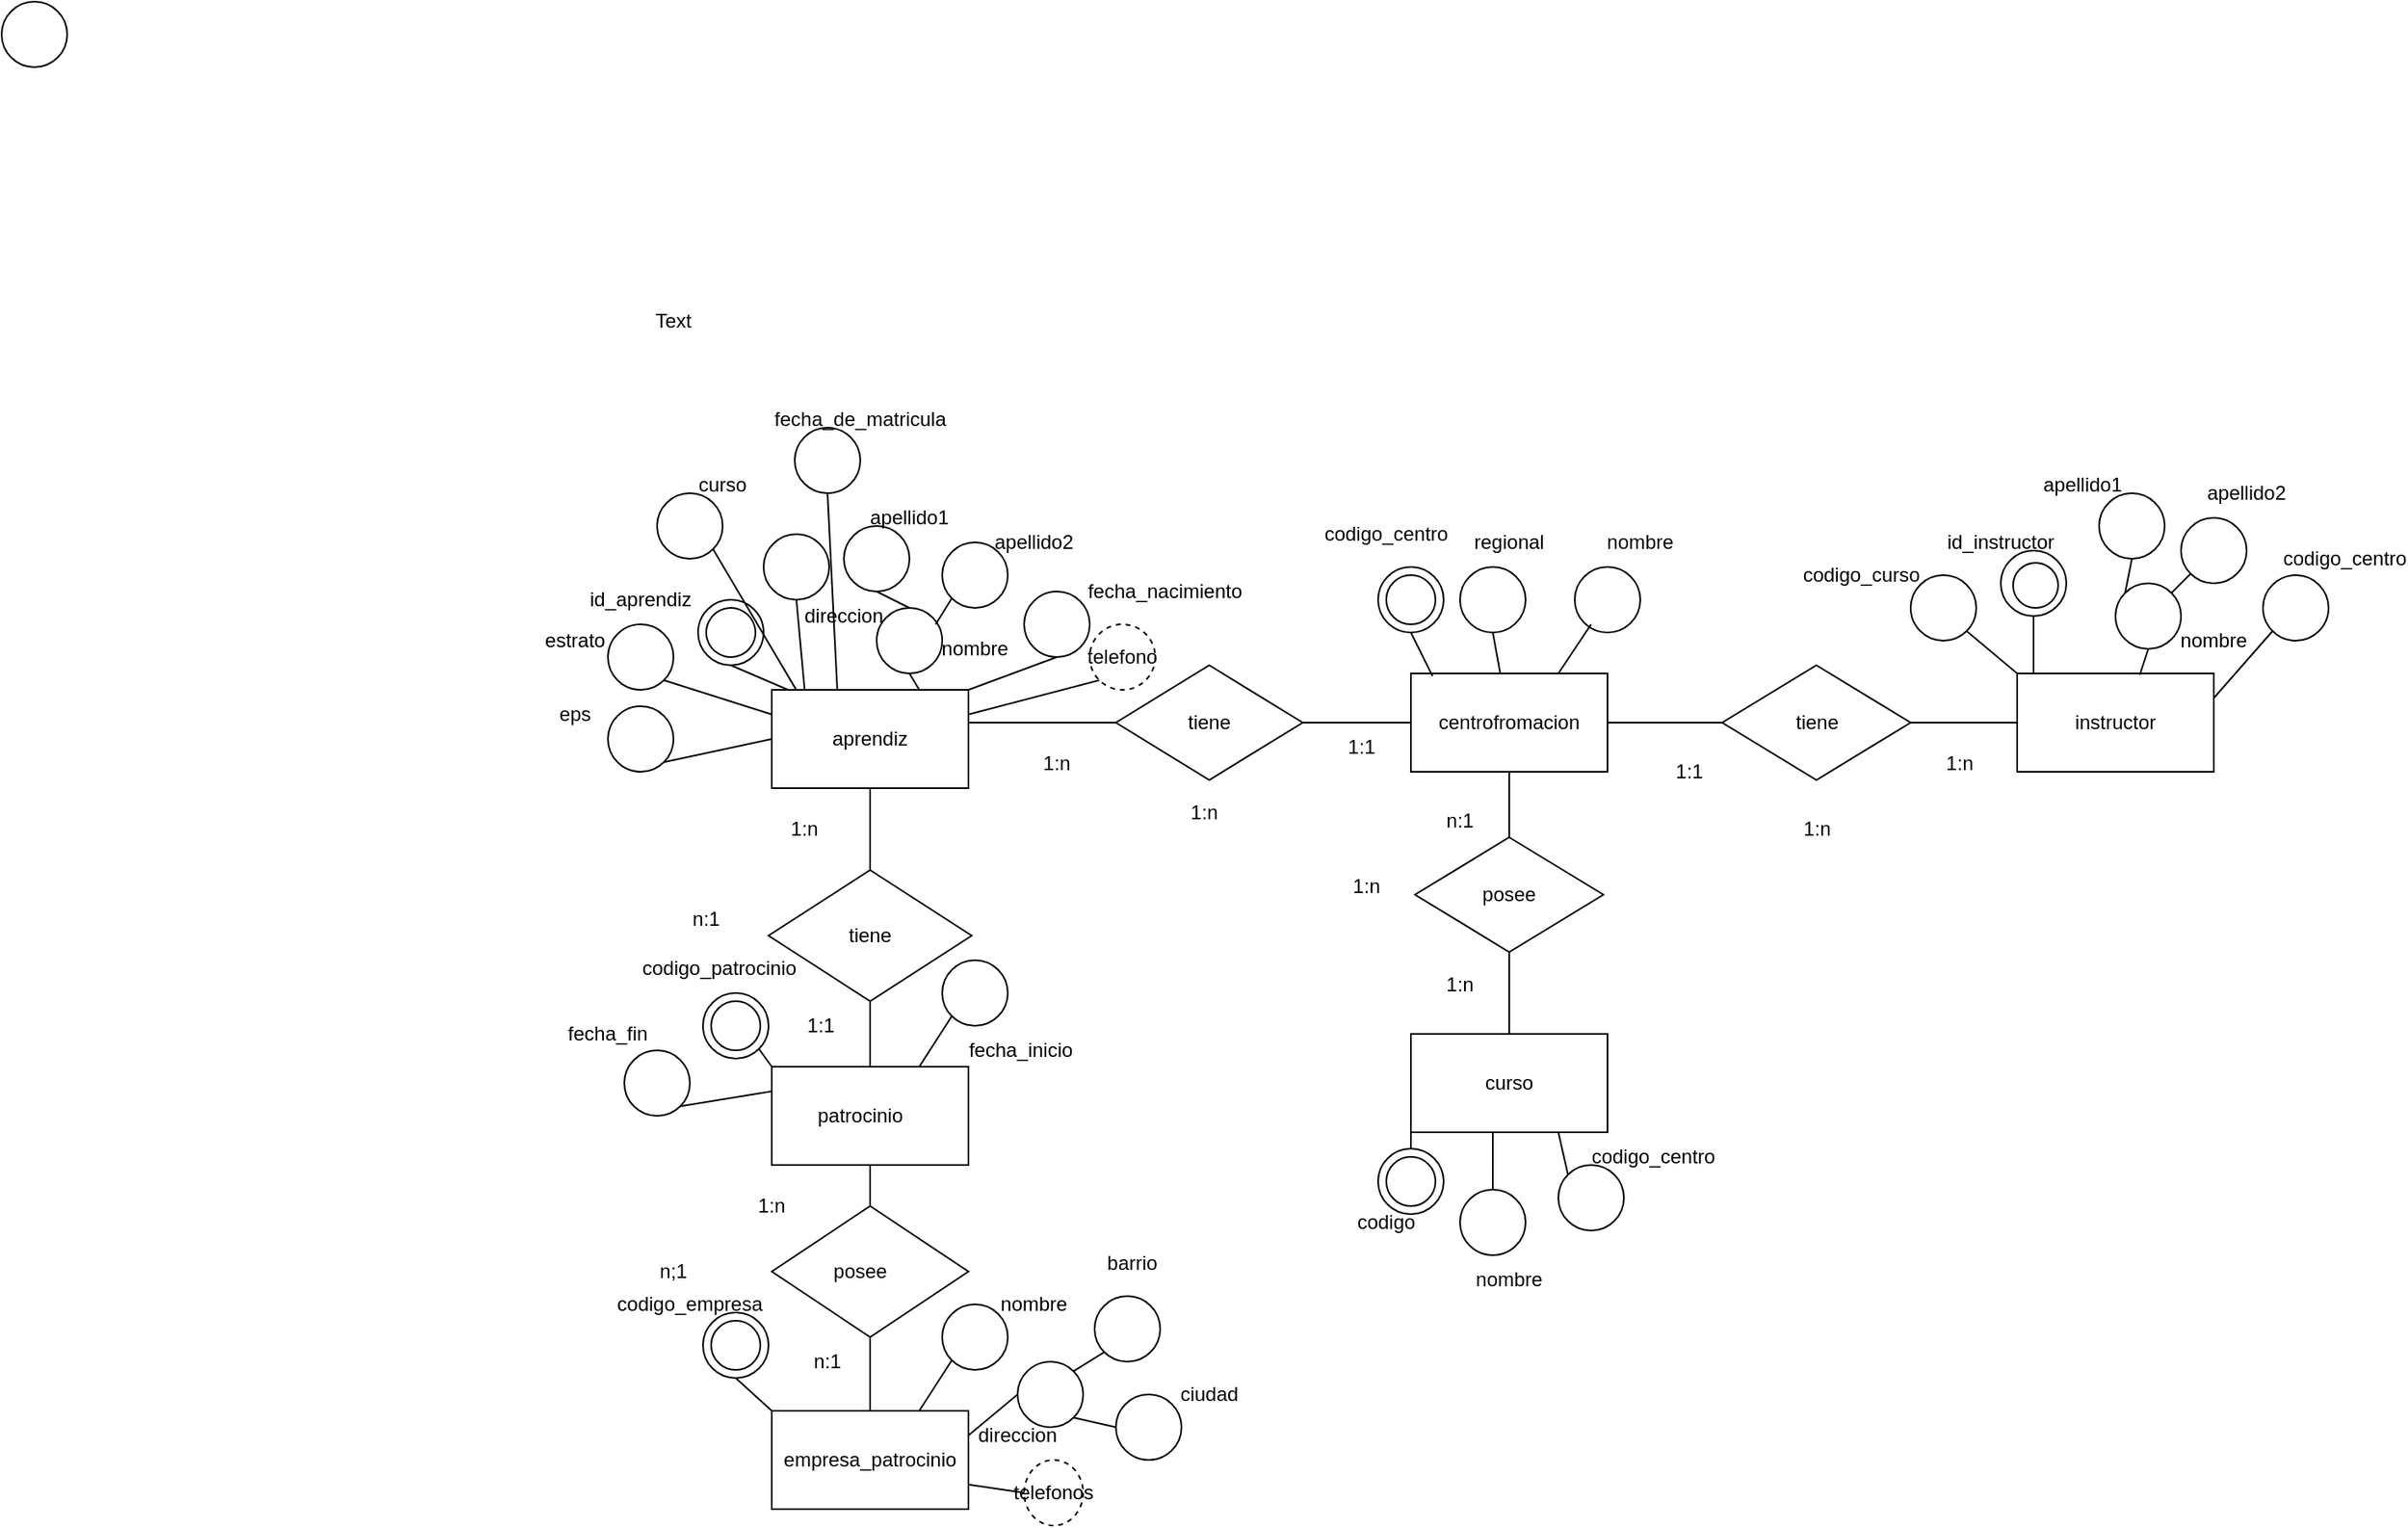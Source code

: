 <mxfile version="22.0.3" type="device">
  <diagram name="Página-1" id="RTWXF7PR54CcmBfObkEC">
    <mxGraphModel dx="2181" dy="1774" grid="1" gridSize="10" guides="1" tooltips="1" connect="1" arrows="1" fold="1" page="1" pageScale="1" pageWidth="827" pageHeight="1169" math="0" shadow="0">
      <root>
        <mxCell id="0" />
        <mxCell id="1" parent="0" />
        <mxCell id="TbbzOK-Zggq_RYsdLNiC-2" value="" style="rounded=0;whiteSpace=wrap;html=1;" parent="1" vertex="1">
          <mxGeometry x="350" y="220" width="120" height="60" as="geometry" />
        </mxCell>
        <mxCell id="TbbzOK-Zggq_RYsdLNiC-3" value="aprendiz" style="text;html=1;strokeColor=none;fillColor=none;align=center;verticalAlign=middle;whiteSpace=wrap;rounded=0;" parent="1" vertex="1">
          <mxGeometry x="380" y="235" width="60" height="30" as="geometry" />
        </mxCell>
        <mxCell id="TbbzOK-Zggq_RYsdLNiC-4" value="" style="ellipse;whiteSpace=wrap;html=1;aspect=fixed;" parent="1" vertex="1">
          <mxGeometry x="305" y="165" width="40" height="40" as="geometry" />
        </mxCell>
        <mxCell id="TbbzOK-Zggq_RYsdLNiC-5" value="id_aprendiz" style="text;html=1;strokeColor=none;fillColor=none;align=center;verticalAlign=middle;whiteSpace=wrap;rounded=0;" parent="1" vertex="1">
          <mxGeometry x="240" y="150" width="60" height="30" as="geometry" />
        </mxCell>
        <mxCell id="TbbzOK-Zggq_RYsdLNiC-6" value="" style="endArrow=none;html=1;rounded=0;entryX=0.5;entryY=1;entryDx=0;entryDy=0;" parent="1" target="TbbzOK-Zggq_RYsdLNiC-4" edge="1">
          <mxGeometry width="50" height="50" relative="1" as="geometry">
            <mxPoint x="360" y="220" as="sourcePoint" />
            <mxPoint x="310" y="180" as="targetPoint" />
          </mxGeometry>
        </mxCell>
        <mxCell id="TbbzOK-Zggq_RYsdLNiC-7" value="" style="ellipse;whiteSpace=wrap;html=1;aspect=fixed;" parent="1" vertex="1">
          <mxGeometry x="414" y="170" width="40" height="40" as="geometry" />
        </mxCell>
        <mxCell id="TbbzOK-Zggq_RYsdLNiC-8" value="" style="ellipse;whiteSpace=wrap;html=1;aspect=fixed;" parent="1" vertex="1">
          <mxGeometry x="394" y="120" width="40" height="40" as="geometry" />
        </mxCell>
        <mxCell id="TbbzOK-Zggq_RYsdLNiC-9" value="" style="ellipse;whiteSpace=wrap;html=1;aspect=fixed;" parent="1" vertex="1">
          <mxGeometry x="454" y="130" width="40" height="40" as="geometry" />
        </mxCell>
        <mxCell id="TbbzOK-Zggq_RYsdLNiC-10" value="" style="ellipse;whiteSpace=wrap;html=1;aspect=fixed;rotation=-15;" parent="1" vertex="1">
          <mxGeometry x="310" y="170" width="30" height="30" as="geometry" />
        </mxCell>
        <mxCell id="TbbzOK-Zggq_RYsdLNiC-11" value="" style="endArrow=none;html=1;rounded=0;entryX=0.5;entryY=1;entryDx=0;entryDy=0;exitX=0.75;exitY=0;exitDx=0;exitDy=0;" parent="1" source="TbbzOK-Zggq_RYsdLNiC-2" target="TbbzOK-Zggq_RYsdLNiC-7" edge="1">
          <mxGeometry width="50" height="50" relative="1" as="geometry">
            <mxPoint x="390" y="230" as="sourcePoint" />
            <mxPoint x="440" y="180" as="targetPoint" />
          </mxGeometry>
        </mxCell>
        <mxCell id="TbbzOK-Zggq_RYsdLNiC-12" value="" style="endArrow=none;html=1;rounded=0;entryX=0;entryY=1;entryDx=0;entryDy=0;" parent="1" target="TbbzOK-Zggq_RYsdLNiC-9" edge="1">
          <mxGeometry width="50" height="50" relative="1" as="geometry">
            <mxPoint x="450" y="180" as="sourcePoint" />
            <mxPoint x="500" y="130" as="targetPoint" />
          </mxGeometry>
        </mxCell>
        <mxCell id="TbbzOK-Zggq_RYsdLNiC-13" value="" style="endArrow=none;html=1;rounded=0;entryX=0.5;entryY=0;entryDx=0;entryDy=0;exitX=0.5;exitY=1;exitDx=0;exitDy=0;" parent="1" source="TbbzOK-Zggq_RYsdLNiC-8" target="TbbzOK-Zggq_RYsdLNiC-7" edge="1">
          <mxGeometry width="50" height="50" relative="1" as="geometry">
            <mxPoint x="350" y="220" as="sourcePoint" />
            <mxPoint x="400" y="170" as="targetPoint" />
          </mxGeometry>
        </mxCell>
        <mxCell id="TbbzOK-Zggq_RYsdLNiC-14" value="nombre" style="text;html=1;strokeColor=none;fillColor=none;align=center;verticalAlign=middle;whiteSpace=wrap;rounded=0;" parent="1" vertex="1">
          <mxGeometry x="444" y="180" width="60" height="30" as="geometry" />
        </mxCell>
        <mxCell id="TbbzOK-Zggq_RYsdLNiC-15" value="apellido1" style="text;html=1;strokeColor=none;fillColor=none;align=center;verticalAlign=middle;whiteSpace=wrap;rounded=0;" parent="1" vertex="1">
          <mxGeometry x="404" y="100" width="60" height="30" as="geometry" />
        </mxCell>
        <mxCell id="TbbzOK-Zggq_RYsdLNiC-16" value="apellido2" style="text;html=1;strokeColor=none;fillColor=none;align=center;verticalAlign=middle;whiteSpace=wrap;rounded=0;" parent="1" vertex="1">
          <mxGeometry x="480" y="115" width="60" height="30" as="geometry" />
        </mxCell>
        <mxCell id="TbbzOK-Zggq_RYsdLNiC-17" value="" style="ellipse;whiteSpace=wrap;html=1;aspect=fixed;" parent="1" vertex="1">
          <mxGeometry x="504" y="160" width="40" height="40" as="geometry" />
        </mxCell>
        <mxCell id="TbbzOK-Zggq_RYsdLNiC-18" value="fecha_nacimiento" style="text;html=1;strokeColor=none;fillColor=none;align=center;verticalAlign=middle;whiteSpace=wrap;rounded=0;" parent="1" vertex="1">
          <mxGeometry x="560" y="145" width="60" height="30" as="geometry" />
        </mxCell>
        <mxCell id="TbbzOK-Zggq_RYsdLNiC-19" value="" style="endArrow=none;html=1;rounded=0;entryX=0.5;entryY=1;entryDx=0;entryDy=0;exitX=1;exitY=0;exitDx=0;exitDy=0;" parent="1" source="TbbzOK-Zggq_RYsdLNiC-2" target="TbbzOK-Zggq_RYsdLNiC-17" edge="1">
          <mxGeometry width="50" height="50" relative="1" as="geometry">
            <mxPoint x="430" y="280" as="sourcePoint" />
            <mxPoint x="480" y="230" as="targetPoint" />
          </mxGeometry>
        </mxCell>
        <mxCell id="TbbzOK-Zggq_RYsdLNiC-22" value="" style="ellipse;whiteSpace=wrap;html=1;aspect=fixed;" parent="1" vertex="1">
          <mxGeometry x="345" y="125" width="40" height="40" as="geometry" />
        </mxCell>
        <mxCell id="TbbzOK-Zggq_RYsdLNiC-23" value="" style="endArrow=none;html=1;rounded=0;entryX=0.5;entryY=1;entryDx=0;entryDy=0;exitX=0.167;exitY=0;exitDx=0;exitDy=0;exitPerimeter=0;" parent="1" source="TbbzOK-Zggq_RYsdLNiC-2" target="TbbzOK-Zggq_RYsdLNiC-22" edge="1">
          <mxGeometry width="50" height="50" relative="1" as="geometry">
            <mxPoint x="370" y="260" as="sourcePoint" />
            <mxPoint x="420" y="210" as="targetPoint" />
          </mxGeometry>
        </mxCell>
        <mxCell id="TbbzOK-Zggq_RYsdLNiC-30" value="direccion" style="text;html=1;strokeColor=none;fillColor=none;align=center;verticalAlign=middle;whiteSpace=wrap;rounded=0;" parent="1" vertex="1">
          <mxGeometry x="364" y="160" width="60" height="30" as="geometry" />
        </mxCell>
        <mxCell id="TbbzOK-Zggq_RYsdLNiC-31" value="Text" style="text;html=1;strokeColor=none;fillColor=none;align=center;verticalAlign=middle;whiteSpace=wrap;rounded=0;" parent="1" vertex="1">
          <mxGeometry x="260" y="-20" width="60" height="30" as="geometry" />
        </mxCell>
        <mxCell id="TbbzOK-Zggq_RYsdLNiC-33" value="telefono" style="ellipse;whiteSpace=wrap;html=1;align=center;dashed=1;" parent="1" vertex="1">
          <mxGeometry x="544" y="180" width="40" height="40" as="geometry" />
        </mxCell>
        <mxCell id="TbbzOK-Zggq_RYsdLNiC-34" value="" style="endArrow=none;html=1;rounded=0;entryX=0;entryY=1;entryDx=0;entryDy=0;exitX=1;exitY=0.25;exitDx=0;exitDy=0;" parent="1" source="TbbzOK-Zggq_RYsdLNiC-2" target="TbbzOK-Zggq_RYsdLNiC-33" edge="1">
          <mxGeometry width="50" height="50" relative="1" as="geometry">
            <mxPoint x="500" y="310" as="sourcePoint" />
            <mxPoint x="550" y="260" as="targetPoint" />
          </mxGeometry>
        </mxCell>
        <mxCell id="TbbzOK-Zggq_RYsdLNiC-35" value="" style="ellipse;whiteSpace=wrap;html=1;aspect=fixed;" parent="1" vertex="1">
          <mxGeometry x="250" y="180" width="40" height="40" as="geometry" />
        </mxCell>
        <mxCell id="TbbzOK-Zggq_RYsdLNiC-37" value="" style="endArrow=none;html=1;rounded=0;entryX=0;entryY=0.25;entryDx=0;entryDy=0;exitX=1;exitY=1;exitDx=0;exitDy=0;" parent="1" source="TbbzOK-Zggq_RYsdLNiC-35" target="TbbzOK-Zggq_RYsdLNiC-2" edge="1">
          <mxGeometry width="50" height="50" relative="1" as="geometry">
            <mxPoint x="310" y="290" as="sourcePoint" />
            <mxPoint x="360" y="240" as="targetPoint" />
          </mxGeometry>
        </mxCell>
        <mxCell id="TbbzOK-Zggq_RYsdLNiC-38" value="estrato" style="text;html=1;strokeColor=none;fillColor=none;align=center;verticalAlign=middle;whiteSpace=wrap;rounded=0;" parent="1" vertex="1">
          <mxGeometry x="200" y="175" width="60" height="30" as="geometry" />
        </mxCell>
        <mxCell id="TbbzOK-Zggq_RYsdLNiC-39" value="" style="ellipse;whiteSpace=wrap;html=1;aspect=fixed;" parent="1" vertex="1">
          <mxGeometry x="280" y="100" width="40" height="40" as="geometry" />
        </mxCell>
        <mxCell id="TbbzOK-Zggq_RYsdLNiC-40" value="" style="endArrow=none;html=1;rounded=0;entryX=0.124;entryY=-0.001;entryDx=0;entryDy=0;entryPerimeter=0;exitX=1;exitY=1;exitDx=0;exitDy=0;" parent="1" source="TbbzOK-Zggq_RYsdLNiC-39" target="TbbzOK-Zggq_RYsdLNiC-2" edge="1">
          <mxGeometry width="50" height="50" relative="1" as="geometry">
            <mxPoint x="330" y="250" as="sourcePoint" />
            <mxPoint x="380" y="200" as="targetPoint" />
          </mxGeometry>
        </mxCell>
        <mxCell id="TbbzOK-Zggq_RYsdLNiC-41" value="curso" style="text;html=1;strokeColor=none;fillColor=none;align=center;verticalAlign=middle;whiteSpace=wrap;rounded=0;" parent="1" vertex="1">
          <mxGeometry x="290" y="80" width="60" height="30" as="geometry" />
        </mxCell>
        <mxCell id="TbbzOK-Zggq_RYsdLNiC-42" value="" style="ellipse;whiteSpace=wrap;html=1;aspect=fixed;" parent="1" vertex="1">
          <mxGeometry x="364" y="60" width="40" height="40" as="geometry" />
        </mxCell>
        <mxCell id="TbbzOK-Zggq_RYsdLNiC-43" value="" style="endArrow=none;html=1;rounded=0;entryX=0.5;entryY=1;entryDx=0;entryDy=0;exitX=0.333;exitY=0;exitDx=0;exitDy=0;exitPerimeter=0;" parent="1" source="TbbzOK-Zggq_RYsdLNiC-2" target="TbbzOK-Zggq_RYsdLNiC-42" edge="1">
          <mxGeometry width="50" height="50" relative="1" as="geometry">
            <mxPoint x="350" y="160" as="sourcePoint" />
            <mxPoint x="400" y="110" as="targetPoint" />
          </mxGeometry>
        </mxCell>
        <mxCell id="TbbzOK-Zggq_RYsdLNiC-45" value="fecha_de_matricula" style="text;html=1;strokeColor=none;fillColor=none;align=center;verticalAlign=middle;whiteSpace=wrap;rounded=0;" parent="1" vertex="1">
          <mxGeometry x="374" y="40" width="60" height="30" as="geometry" />
        </mxCell>
        <mxCell id="TbbzOK-Zggq_RYsdLNiC-46" value="" style="rhombus;whiteSpace=wrap;html=1;" parent="1" vertex="1">
          <mxGeometry x="560" y="205" width="114" height="70" as="geometry" />
        </mxCell>
        <mxCell id="TbbzOK-Zggq_RYsdLNiC-48" value="" style="endArrow=none;html=1;rounded=0;entryX=0;entryY=0.5;entryDx=0;entryDy=0;" parent="1" target="TbbzOK-Zggq_RYsdLNiC-46" edge="1">
          <mxGeometry width="50" height="50" relative="1" as="geometry">
            <mxPoint x="470" y="240" as="sourcePoint" />
            <mxPoint x="550" y="240" as="targetPoint" />
          </mxGeometry>
        </mxCell>
        <mxCell id="TbbzOK-Zggq_RYsdLNiC-49" value="tiene" style="text;html=1;strokeColor=none;fillColor=none;align=center;verticalAlign=middle;whiteSpace=wrap;rounded=0;" parent="1" vertex="1">
          <mxGeometry x="587" y="225" width="60" height="30" as="geometry" />
        </mxCell>
        <mxCell id="TbbzOK-Zggq_RYsdLNiC-50" value="" style="rounded=0;whiteSpace=wrap;html=1;" parent="1" vertex="1">
          <mxGeometry x="740" y="210" width="120" height="60" as="geometry" />
        </mxCell>
        <mxCell id="TbbzOK-Zggq_RYsdLNiC-51" value="centrofromacion" style="text;html=1;strokeColor=none;fillColor=none;align=center;verticalAlign=middle;whiteSpace=wrap;rounded=0;" parent="1" vertex="1">
          <mxGeometry x="770" y="225" width="60" height="30" as="geometry" />
        </mxCell>
        <mxCell id="TbbzOK-Zggq_RYsdLNiC-52" value="" style="endArrow=none;html=1;rounded=0;entryX=0;entryY=0.5;entryDx=0;entryDy=0;exitX=1;exitY=0.5;exitDx=0;exitDy=0;" parent="1" source="TbbzOK-Zggq_RYsdLNiC-46" target="TbbzOK-Zggq_RYsdLNiC-50" edge="1">
          <mxGeometry width="50" height="50" relative="1" as="geometry">
            <mxPoint x="660" y="300" as="sourcePoint" />
            <mxPoint x="710" y="250" as="targetPoint" />
          </mxGeometry>
        </mxCell>
        <mxCell id="TbbzOK-Zggq_RYsdLNiC-53" value="" style="ellipse;whiteSpace=wrap;html=1;aspect=fixed;" parent="1" vertex="1">
          <mxGeometry x="720" y="145" width="40" height="40" as="geometry" />
        </mxCell>
        <mxCell id="TbbzOK-Zggq_RYsdLNiC-54" value="" style="endArrow=none;html=1;rounded=0;entryX=0.5;entryY=1;entryDx=0;entryDy=0;exitX=0.11;exitY=0.026;exitDx=0;exitDy=0;exitPerimeter=0;" parent="1" source="TbbzOK-Zggq_RYsdLNiC-50" target="TbbzOK-Zggq_RYsdLNiC-53" edge="1">
          <mxGeometry width="50" height="50" relative="1" as="geometry">
            <mxPoint x="700" y="260" as="sourcePoint" />
            <mxPoint x="750" y="210" as="targetPoint" />
          </mxGeometry>
        </mxCell>
        <mxCell id="TbbzOK-Zggq_RYsdLNiC-55" value="codigo_centro" style="text;html=1;strokeColor=none;fillColor=none;align=center;verticalAlign=middle;whiteSpace=wrap;rounded=0;" parent="1" vertex="1">
          <mxGeometry x="695" y="110" width="60" height="30" as="geometry" />
        </mxCell>
        <mxCell id="TbbzOK-Zggq_RYsdLNiC-56" value="" style="ellipse;whiteSpace=wrap;html=1;aspect=fixed;" parent="1" vertex="1">
          <mxGeometry x="725" y="150" width="30" height="30" as="geometry" />
        </mxCell>
        <mxCell id="TbbzOK-Zggq_RYsdLNiC-57" value="" style="ellipse;whiteSpace=wrap;html=1;aspect=fixed;" parent="1" vertex="1">
          <mxGeometry x="770" y="145" width="40" height="40" as="geometry" />
        </mxCell>
        <mxCell id="TbbzOK-Zggq_RYsdLNiC-59" value="regional" style="text;html=1;strokeColor=none;fillColor=none;align=center;verticalAlign=middle;whiteSpace=wrap;rounded=0;" parent="1" vertex="1">
          <mxGeometry x="770" y="115" width="60" height="30" as="geometry" />
        </mxCell>
        <mxCell id="TbbzOK-Zggq_RYsdLNiC-60" value="" style="endArrow=none;html=1;rounded=0;entryX=0.5;entryY=1;entryDx=0;entryDy=0;" parent="1" source="TbbzOK-Zggq_RYsdLNiC-50" target="TbbzOK-Zggq_RYsdLNiC-57" edge="1">
          <mxGeometry width="50" height="50" relative="1" as="geometry">
            <mxPoint x="740" y="250" as="sourcePoint" />
            <mxPoint x="790" y="200" as="targetPoint" />
          </mxGeometry>
        </mxCell>
        <mxCell id="TbbzOK-Zggq_RYsdLNiC-61" value="" style="ellipse;whiteSpace=wrap;html=1;aspect=fixed;" parent="1" vertex="1">
          <mxGeometry x="840" y="145" width="40" height="40" as="geometry" />
        </mxCell>
        <mxCell id="TbbzOK-Zggq_RYsdLNiC-62" value="" style="endArrow=none;html=1;rounded=0;exitX=0.75;exitY=0;exitDx=0;exitDy=0;" parent="1" source="TbbzOK-Zggq_RYsdLNiC-50" edge="1">
          <mxGeometry width="50" height="50" relative="1" as="geometry">
            <mxPoint x="800" y="230" as="sourcePoint" />
            <mxPoint x="850" y="180" as="targetPoint" />
          </mxGeometry>
        </mxCell>
        <mxCell id="TbbzOK-Zggq_RYsdLNiC-63" value="nombre" style="text;html=1;strokeColor=none;fillColor=none;align=center;verticalAlign=middle;whiteSpace=wrap;rounded=0;" parent="1" vertex="1">
          <mxGeometry x="850" y="115" width="60" height="30" as="geometry" />
        </mxCell>
        <mxCell id="TbbzOK-Zggq_RYsdLNiC-64" value="" style="rhombus;whiteSpace=wrap;html=1;" parent="1" vertex="1">
          <mxGeometry x="742.5" y="310" width="115" height="70" as="geometry" />
        </mxCell>
        <mxCell id="TbbzOK-Zggq_RYsdLNiC-65" value="" style="endArrow=none;html=1;rounded=0;entryX=0.5;entryY=1;entryDx=0;entryDy=0;exitX=0.5;exitY=0;exitDx=0;exitDy=0;" parent="1" source="TbbzOK-Zggq_RYsdLNiC-64" target="TbbzOK-Zggq_RYsdLNiC-50" edge="1">
          <mxGeometry width="50" height="50" relative="1" as="geometry">
            <mxPoint x="800" y="300" as="sourcePoint" />
            <mxPoint x="810" y="270" as="targetPoint" />
          </mxGeometry>
        </mxCell>
        <mxCell id="TbbzOK-Zggq_RYsdLNiC-66" value="posee" style="text;html=1;strokeColor=none;fillColor=none;align=center;verticalAlign=middle;whiteSpace=wrap;rounded=0;" parent="1" vertex="1">
          <mxGeometry x="770" y="330" width="60" height="30" as="geometry" />
        </mxCell>
        <mxCell id="TbbzOK-Zggq_RYsdLNiC-67" value="" style="rounded=0;whiteSpace=wrap;html=1;" parent="1" vertex="1">
          <mxGeometry x="740" y="430" width="120" height="60" as="geometry" />
        </mxCell>
        <mxCell id="TbbzOK-Zggq_RYsdLNiC-68" value="" style="endArrow=none;html=1;rounded=0;entryX=0.5;entryY=1;entryDx=0;entryDy=0;exitX=0.5;exitY=0;exitDx=0;exitDy=0;" parent="1" source="TbbzOK-Zggq_RYsdLNiC-67" target="TbbzOK-Zggq_RYsdLNiC-64" edge="1">
          <mxGeometry width="50" height="50" relative="1" as="geometry">
            <mxPoint x="760" y="430" as="sourcePoint" />
            <mxPoint x="810" y="380" as="targetPoint" />
          </mxGeometry>
        </mxCell>
        <mxCell id="TbbzOK-Zggq_RYsdLNiC-69" value="curso" style="text;html=1;strokeColor=none;fillColor=none;align=center;verticalAlign=middle;whiteSpace=wrap;rounded=0;" parent="1" vertex="1">
          <mxGeometry x="770" y="445" width="60" height="30" as="geometry" />
        </mxCell>
        <mxCell id="TbbzOK-Zggq_RYsdLNiC-70" value="codigo" style="text;html=1;strokeColor=none;fillColor=none;align=center;verticalAlign=middle;whiteSpace=wrap;rounded=0;" parent="1" vertex="1">
          <mxGeometry x="695" y="530" width="60" height="30" as="geometry" />
        </mxCell>
        <mxCell id="TbbzOK-Zggq_RYsdLNiC-71" value="" style="ellipse;whiteSpace=wrap;html=1;aspect=fixed;" parent="1" vertex="1">
          <mxGeometry x="720" y="500" width="40" height="40" as="geometry" />
        </mxCell>
        <mxCell id="TbbzOK-Zggq_RYsdLNiC-72" value="" style="endArrow=none;html=1;rounded=0;entryX=0;entryY=1;entryDx=0;entryDy=0;exitX=0.5;exitY=0;exitDx=0;exitDy=0;" parent="1" source="TbbzOK-Zggq_RYsdLNiC-71" target="TbbzOK-Zggq_RYsdLNiC-67" edge="1">
          <mxGeometry width="50" height="50" relative="1" as="geometry">
            <mxPoint x="640" y="530" as="sourcePoint" />
            <mxPoint x="690" y="480" as="targetPoint" />
          </mxGeometry>
        </mxCell>
        <mxCell id="TbbzOK-Zggq_RYsdLNiC-73" value="" style="ellipse;whiteSpace=wrap;html=1;aspect=fixed;" parent="1" vertex="1">
          <mxGeometry x="770" y="525" width="40" height="40" as="geometry" />
        </mxCell>
        <mxCell id="TbbzOK-Zggq_RYsdLNiC-74" value="nombre" style="text;html=1;strokeColor=none;fillColor=none;align=center;verticalAlign=middle;whiteSpace=wrap;rounded=0;" parent="1" vertex="1">
          <mxGeometry x="770" y="565" width="60" height="30" as="geometry" />
        </mxCell>
        <mxCell id="TbbzOK-Zggq_RYsdLNiC-75" value="" style="endArrow=none;html=1;rounded=0;entryX=0.417;entryY=1;entryDx=0;entryDy=0;entryPerimeter=0;exitX=0.5;exitY=0;exitDx=0;exitDy=0;" parent="1" source="TbbzOK-Zggq_RYsdLNiC-73" target="TbbzOK-Zggq_RYsdLNiC-67" edge="1">
          <mxGeometry width="50" height="50" relative="1" as="geometry">
            <mxPoint x="750" y="540" as="sourcePoint" />
            <mxPoint x="800" y="490" as="targetPoint" />
          </mxGeometry>
        </mxCell>
        <mxCell id="TbbzOK-Zggq_RYsdLNiC-76" value="" style="rhombus;whiteSpace=wrap;html=1;" parent="1" vertex="1">
          <mxGeometry x="930" y="205" width="115" height="70" as="geometry" />
        </mxCell>
        <mxCell id="TbbzOK-Zggq_RYsdLNiC-77" value="tiene" style="text;html=1;strokeColor=none;fillColor=none;align=center;verticalAlign=middle;whiteSpace=wrap;rounded=0;" parent="1" vertex="1">
          <mxGeometry x="958" y="225" width="60" height="30" as="geometry" />
        </mxCell>
        <mxCell id="TbbzOK-Zggq_RYsdLNiC-78" value="" style="endArrow=none;html=1;rounded=0;entryX=0;entryY=0.5;entryDx=0;entryDy=0;exitX=1;exitY=0.5;exitDx=0;exitDy=0;" parent="1" source="TbbzOK-Zggq_RYsdLNiC-50" target="TbbzOK-Zggq_RYsdLNiC-76" edge="1">
          <mxGeometry width="50" height="50" relative="1" as="geometry">
            <mxPoint x="860" y="290" as="sourcePoint" />
            <mxPoint x="910" y="240" as="targetPoint" />
          </mxGeometry>
        </mxCell>
        <mxCell id="TbbzOK-Zggq_RYsdLNiC-79" value="" style="rounded=0;whiteSpace=wrap;html=1;" parent="1" vertex="1">
          <mxGeometry x="1110" y="210" width="120" height="60" as="geometry" />
        </mxCell>
        <mxCell id="TbbzOK-Zggq_RYsdLNiC-80" value="" style="endArrow=none;html=1;rounded=0;entryX=0;entryY=0.5;entryDx=0;entryDy=0;exitX=1;exitY=0.5;exitDx=0;exitDy=0;" parent="1" source="TbbzOK-Zggq_RYsdLNiC-76" target="TbbzOK-Zggq_RYsdLNiC-79" edge="1">
          <mxGeometry width="50" height="50" relative="1" as="geometry">
            <mxPoint x="1030" y="300" as="sourcePoint" />
            <mxPoint x="1080" y="250" as="targetPoint" />
          </mxGeometry>
        </mxCell>
        <mxCell id="TbbzOK-Zggq_RYsdLNiC-81" value="instructor" style="text;html=1;strokeColor=none;fillColor=none;align=center;verticalAlign=middle;whiteSpace=wrap;rounded=0;" parent="1" vertex="1">
          <mxGeometry x="1140" y="225" width="60" height="30" as="geometry" />
        </mxCell>
        <mxCell id="TbbzOK-Zggq_RYsdLNiC-82" value="" style="ellipse;whiteSpace=wrap;html=1;aspect=fixed;" parent="1" vertex="1">
          <mxGeometry x="1100" y="135" width="40" height="40" as="geometry" />
        </mxCell>
        <mxCell id="TbbzOK-Zggq_RYsdLNiC-83" value="" style="endArrow=none;html=1;rounded=0;entryX=0.5;entryY=1;entryDx=0;entryDy=0;" parent="1" target="TbbzOK-Zggq_RYsdLNiC-82" edge="1">
          <mxGeometry width="50" height="50" relative="1" as="geometry">
            <mxPoint x="1120" y="210" as="sourcePoint" />
            <mxPoint x="1090" y="150" as="targetPoint" />
          </mxGeometry>
        </mxCell>
        <mxCell id="TbbzOK-Zggq_RYsdLNiC-84" value="id_instructor" style="text;html=1;strokeColor=none;fillColor=none;align=center;verticalAlign=middle;whiteSpace=wrap;rounded=0;" parent="1" vertex="1">
          <mxGeometry x="1070" y="115" width="60" height="30" as="geometry" />
        </mxCell>
        <mxCell id="TbbzOK-Zggq_RYsdLNiC-85" value="" style="ellipse;whiteSpace=wrap;html=1;aspect=fixed;" parent="1" vertex="1">
          <mxGeometry x="1170" y="155" width="40" height="40" as="geometry" />
        </mxCell>
        <mxCell id="TbbzOK-Zggq_RYsdLNiC-86" value="" style="ellipse;whiteSpace=wrap;html=1;aspect=fixed;" parent="1" vertex="1">
          <mxGeometry x="1160" y="100" width="40" height="40" as="geometry" />
        </mxCell>
        <mxCell id="TbbzOK-Zggq_RYsdLNiC-87" value="" style="ellipse;whiteSpace=wrap;html=1;aspect=fixed;" parent="1" vertex="1">
          <mxGeometry x="1210" y="115" width="40" height="40" as="geometry" />
        </mxCell>
        <mxCell id="TbbzOK-Zggq_RYsdLNiC-88" value="" style="endArrow=none;html=1;rounded=0;entryX=0.5;entryY=1;entryDx=0;entryDy=0;exitX=0.624;exitY=0.013;exitDx=0;exitDy=0;exitPerimeter=0;" parent="1" source="TbbzOK-Zggq_RYsdLNiC-79" target="TbbzOK-Zggq_RYsdLNiC-85" edge="1">
          <mxGeometry width="50" height="50" relative="1" as="geometry">
            <mxPoint x="1120" y="240" as="sourcePoint" />
            <mxPoint x="1170" y="190" as="targetPoint" />
          </mxGeometry>
        </mxCell>
        <mxCell id="TbbzOK-Zggq_RYsdLNiC-89" value="" style="endArrow=none;html=1;rounded=0;entryX=0;entryY=1;entryDx=0;entryDy=0;exitX=1;exitY=0;exitDx=0;exitDy=0;" parent="1" source="TbbzOK-Zggq_RYsdLNiC-85" target="TbbzOK-Zggq_RYsdLNiC-87" edge="1">
          <mxGeometry width="50" height="50" relative="1" as="geometry">
            <mxPoint x="1190" y="210" as="sourcePoint" />
            <mxPoint x="1240" y="160" as="targetPoint" />
          </mxGeometry>
        </mxCell>
        <mxCell id="TbbzOK-Zggq_RYsdLNiC-90" value="" style="endArrow=none;html=1;rounded=0;entryX=0.5;entryY=1;entryDx=0;entryDy=0;exitX=0;exitY=0;exitDx=0;exitDy=0;" parent="1" source="TbbzOK-Zggq_RYsdLNiC-85" target="TbbzOK-Zggq_RYsdLNiC-86" edge="1">
          <mxGeometry width="50" height="50" relative="1" as="geometry">
            <mxPoint x="1150" y="200" as="sourcePoint" />
            <mxPoint x="1200" y="150" as="targetPoint" />
          </mxGeometry>
        </mxCell>
        <mxCell id="TbbzOK-Zggq_RYsdLNiC-91" value="nombre" style="text;html=1;strokeColor=none;fillColor=none;align=center;verticalAlign=middle;whiteSpace=wrap;rounded=0;" parent="1" vertex="1">
          <mxGeometry x="1200" y="175" width="60" height="30" as="geometry" />
        </mxCell>
        <mxCell id="TbbzOK-Zggq_RYsdLNiC-92" value="apellido1" style="text;html=1;strokeColor=none;fillColor=none;align=center;verticalAlign=middle;whiteSpace=wrap;rounded=0;" parent="1" vertex="1">
          <mxGeometry x="1120" y="80" width="60" height="30" as="geometry" />
        </mxCell>
        <mxCell id="TbbzOK-Zggq_RYsdLNiC-93" value="apellido2" style="text;html=1;strokeColor=none;fillColor=none;align=center;verticalAlign=middle;whiteSpace=wrap;rounded=0;" parent="1" vertex="1">
          <mxGeometry x="1220" y="85" width="60" height="30" as="geometry" />
        </mxCell>
        <mxCell id="TbbzOK-Zggq_RYsdLNiC-94" value="" style="ellipse;whiteSpace=wrap;html=1;aspect=fixed;" parent="1" vertex="1">
          <mxGeometry x="1260" y="150" width="40" height="40" as="geometry" />
        </mxCell>
        <mxCell id="TbbzOK-Zggq_RYsdLNiC-95" value="" style="endArrow=none;html=1;rounded=0;entryX=0;entryY=1;entryDx=0;entryDy=0;exitX=1;exitY=0.25;exitDx=0;exitDy=0;" parent="1" source="TbbzOK-Zggq_RYsdLNiC-79" target="TbbzOK-Zggq_RYsdLNiC-94" edge="1">
          <mxGeometry width="50" height="50" relative="1" as="geometry">
            <mxPoint x="1220" y="290" as="sourcePoint" />
            <mxPoint x="1270" y="240" as="targetPoint" />
          </mxGeometry>
        </mxCell>
        <mxCell id="TbbzOK-Zggq_RYsdLNiC-96" value="codigo_centro" style="text;html=1;strokeColor=none;fillColor=none;align=center;verticalAlign=middle;whiteSpace=wrap;rounded=0;" parent="1" vertex="1">
          <mxGeometry x="1280" y="125" width="60" height="30" as="geometry" />
        </mxCell>
        <mxCell id="TbbzOK-Zggq_RYsdLNiC-97" value="" style="ellipse;whiteSpace=wrap;html=1;aspect=fixed;" parent="1" vertex="1">
          <mxGeometry x="1045" y="150" width="40" height="40" as="geometry" />
        </mxCell>
        <mxCell id="TbbzOK-Zggq_RYsdLNiC-98" value="" style="endArrow=none;html=1;rounded=0;entryX=0;entryY=0;entryDx=0;entryDy=0;exitX=1;exitY=1;exitDx=0;exitDy=0;" parent="1" source="TbbzOK-Zggq_RYsdLNiC-97" target="TbbzOK-Zggq_RYsdLNiC-79" edge="1">
          <mxGeometry width="50" height="50" relative="1" as="geometry">
            <mxPoint x="1060" y="250" as="sourcePoint" />
            <mxPoint x="1110" y="200" as="targetPoint" />
          </mxGeometry>
        </mxCell>
        <mxCell id="TbbzOK-Zggq_RYsdLNiC-99" value="codigo_curso" style="text;html=1;strokeColor=none;fillColor=none;align=center;verticalAlign=middle;whiteSpace=wrap;rounded=0;" parent="1" vertex="1">
          <mxGeometry x="985" y="135" width="60" height="30" as="geometry" />
        </mxCell>
        <mxCell id="TbbzOK-Zggq_RYsdLNiC-100" value="" style="rhombus;whiteSpace=wrap;html=1;" parent="1" vertex="1">
          <mxGeometry x="348" y="330" width="124" height="80" as="geometry" />
        </mxCell>
        <mxCell id="TbbzOK-Zggq_RYsdLNiC-101" value="" style="endArrow=none;html=1;rounded=0;entryX=0.5;entryY=1;entryDx=0;entryDy=0;exitX=0.5;exitY=0;exitDx=0;exitDy=0;" parent="1" source="TbbzOK-Zggq_RYsdLNiC-100" target="TbbzOK-Zggq_RYsdLNiC-2" edge="1">
          <mxGeometry width="50" height="50" relative="1" as="geometry">
            <mxPoint x="350" y="340" as="sourcePoint" />
            <mxPoint x="400" y="290" as="targetPoint" />
          </mxGeometry>
        </mxCell>
        <mxCell id="TbbzOK-Zggq_RYsdLNiC-102" value="tiene" style="text;html=1;strokeColor=none;fillColor=none;align=center;verticalAlign=middle;whiteSpace=wrap;rounded=0;" parent="1" vertex="1">
          <mxGeometry x="380" y="355" width="60" height="30" as="geometry" />
        </mxCell>
        <mxCell id="TbbzOK-Zggq_RYsdLNiC-103" value="" style="ellipse;whiteSpace=wrap;html=1;aspect=fixed;" parent="1" vertex="1">
          <mxGeometry x="725" y="505" width="30" height="30" as="geometry" />
        </mxCell>
        <mxCell id="TbbzOK-Zggq_RYsdLNiC-104" value="" style="ellipse;whiteSpace=wrap;html=1;aspect=fixed;" parent="1" vertex="1">
          <mxGeometry x="830" y="510" width="40" height="40" as="geometry" />
        </mxCell>
        <mxCell id="TbbzOK-Zggq_RYsdLNiC-105" value="" style="endArrow=none;html=1;rounded=0;entryX=0;entryY=0;entryDx=0;entryDy=0;exitX=0.75;exitY=1;exitDx=0;exitDy=0;" parent="1" source="TbbzOK-Zggq_RYsdLNiC-67" target="TbbzOK-Zggq_RYsdLNiC-104" edge="1">
          <mxGeometry width="50" height="50" relative="1" as="geometry">
            <mxPoint x="755" y="570" as="sourcePoint" />
            <mxPoint x="825.711" y="520" as="targetPoint" />
          </mxGeometry>
        </mxCell>
        <mxCell id="TbbzOK-Zggq_RYsdLNiC-106" value="codigo_centro" style="text;html=1;strokeColor=none;fillColor=none;align=center;verticalAlign=middle;whiteSpace=wrap;rounded=0;" parent="1" vertex="1">
          <mxGeometry x="858" y="490" width="60" height="30" as="geometry" />
        </mxCell>
        <mxCell id="TbbzOK-Zggq_RYsdLNiC-107" value="" style="endArrow=none;html=1;rounded=0;entryX=0.5;entryY=1;entryDx=0;entryDy=0;" parent="1" target="TbbzOK-Zggq_RYsdLNiC-100" edge="1">
          <mxGeometry width="50" height="50" relative="1" as="geometry">
            <mxPoint x="410" y="450" as="sourcePoint" />
            <mxPoint x="460" y="450" as="targetPoint" />
          </mxGeometry>
        </mxCell>
        <mxCell id="TbbzOK-Zggq_RYsdLNiC-108" value="" style="rounded=0;whiteSpace=wrap;html=1;" parent="1" vertex="1">
          <mxGeometry x="350" y="450" width="120" height="60" as="geometry" />
        </mxCell>
        <mxCell id="TbbzOK-Zggq_RYsdLNiC-109" value="patrocinio" style="text;html=1;strokeColor=none;fillColor=none;align=center;verticalAlign=middle;whiteSpace=wrap;rounded=0;" parent="1" vertex="1">
          <mxGeometry x="374" y="465" width="60" height="30" as="geometry" />
        </mxCell>
        <mxCell id="TbbzOK-Zggq_RYsdLNiC-110" value="" style="rhombus;whiteSpace=wrap;html=1;" parent="1" vertex="1">
          <mxGeometry x="350" y="535" width="120" height="80" as="geometry" />
        </mxCell>
        <mxCell id="TbbzOK-Zggq_RYsdLNiC-111" value="" style="endArrow=none;html=1;rounded=0;" parent="1" source="TbbzOK-Zggq_RYsdLNiC-110" edge="1">
          <mxGeometry width="50" height="50" relative="1" as="geometry">
            <mxPoint x="360" y="560" as="sourcePoint" />
            <mxPoint x="410" y="510" as="targetPoint" />
          </mxGeometry>
        </mxCell>
        <mxCell id="TbbzOK-Zggq_RYsdLNiC-113" value="" style="ellipse;whiteSpace=wrap;html=1;aspect=fixed;" parent="1" vertex="1">
          <mxGeometry x="308" y="405" width="40" height="40" as="geometry" />
        </mxCell>
        <mxCell id="TbbzOK-Zggq_RYsdLNiC-114" value="" style="endArrow=none;html=1;rounded=0;entryX=0;entryY=0;entryDx=0;entryDy=0;exitX=1;exitY=1;exitDx=0;exitDy=0;" parent="1" source="TbbzOK-Zggq_RYsdLNiC-113" target="TbbzOK-Zggq_RYsdLNiC-108" edge="1">
          <mxGeometry width="50" height="50" relative="1" as="geometry">
            <mxPoint x="260" y="520" as="sourcePoint" />
            <mxPoint x="310" y="470" as="targetPoint" />
          </mxGeometry>
        </mxCell>
        <mxCell id="TbbzOK-Zggq_RYsdLNiC-115" value="codigo_patrocinio" style="text;html=1;strokeColor=none;fillColor=none;align=center;verticalAlign=middle;whiteSpace=wrap;rounded=0;" parent="1" vertex="1">
          <mxGeometry x="288" y="375" width="60" height="30" as="geometry" />
        </mxCell>
        <mxCell id="TbbzOK-Zggq_RYsdLNiC-116" value="" style="ellipse;whiteSpace=wrap;html=1;aspect=fixed;" parent="1" vertex="1">
          <mxGeometry x="454" y="385" width="40" height="40" as="geometry" />
        </mxCell>
        <mxCell id="TbbzOK-Zggq_RYsdLNiC-117" value="" style="endArrow=none;html=1;rounded=0;entryX=0;entryY=1;entryDx=0;entryDy=0;exitX=0.75;exitY=0;exitDx=0;exitDy=0;" parent="1" source="TbbzOK-Zggq_RYsdLNiC-108" target="TbbzOK-Zggq_RYsdLNiC-116" edge="1">
          <mxGeometry width="50" height="50" relative="1" as="geometry">
            <mxPoint x="420" y="480" as="sourcePoint" />
            <mxPoint x="470" y="430" as="targetPoint" />
          </mxGeometry>
        </mxCell>
        <mxCell id="TbbzOK-Zggq_RYsdLNiC-118" value="fecha_inicio" style="text;html=1;strokeColor=none;fillColor=none;align=center;verticalAlign=middle;whiteSpace=wrap;rounded=0;" parent="1" vertex="1">
          <mxGeometry x="472" y="425" width="60" height="30" as="geometry" />
        </mxCell>
        <mxCell id="TbbzOK-Zggq_RYsdLNiC-119" value="" style="ellipse;whiteSpace=wrap;html=1;aspect=fixed;" parent="1" vertex="1">
          <mxGeometry x="260" y="440" width="40" height="40" as="geometry" />
        </mxCell>
        <mxCell id="TbbzOK-Zggq_RYsdLNiC-120" value="" style="endArrow=none;html=1;rounded=0;entryX=0;entryY=0.25;entryDx=0;entryDy=0;exitX=1;exitY=1;exitDx=0;exitDy=0;" parent="1" source="TbbzOK-Zggq_RYsdLNiC-119" target="TbbzOK-Zggq_RYsdLNiC-108" edge="1">
          <mxGeometry width="50" height="50" relative="1" as="geometry">
            <mxPoint x="270" y="540" as="sourcePoint" />
            <mxPoint x="320" y="490" as="targetPoint" />
          </mxGeometry>
        </mxCell>
        <mxCell id="TbbzOK-Zggq_RYsdLNiC-121" value="fecha_fin" style="text;html=1;strokeColor=none;fillColor=none;align=center;verticalAlign=middle;whiteSpace=wrap;rounded=0;" parent="1" vertex="1">
          <mxGeometry x="220" y="415" width="60" height="30" as="geometry" />
        </mxCell>
        <mxCell id="TbbzOK-Zggq_RYsdLNiC-122" value="posee" style="text;html=1;strokeColor=none;fillColor=none;align=center;verticalAlign=middle;whiteSpace=wrap;rounded=0;" parent="1" vertex="1">
          <mxGeometry x="374" y="560" width="60" height="30" as="geometry" />
        </mxCell>
        <mxCell id="TbbzOK-Zggq_RYsdLNiC-123" value="" style="rounded=0;whiteSpace=wrap;html=1;" parent="1" vertex="1">
          <mxGeometry x="350" y="660" width="120" height="60" as="geometry" />
        </mxCell>
        <mxCell id="TbbzOK-Zggq_RYsdLNiC-124" value="" style="endArrow=none;html=1;rounded=0;entryX=0.5;entryY=1;entryDx=0;entryDy=0;exitX=0.5;exitY=0;exitDx=0;exitDy=0;" parent="1" source="TbbzOK-Zggq_RYsdLNiC-123" target="TbbzOK-Zggq_RYsdLNiC-110" edge="1">
          <mxGeometry width="50" height="50" relative="1" as="geometry">
            <mxPoint x="320" y="670" as="sourcePoint" />
            <mxPoint x="370" y="620" as="targetPoint" />
          </mxGeometry>
        </mxCell>
        <mxCell id="TbbzOK-Zggq_RYsdLNiC-125" value="empresa_patrocinio" style="text;html=1;strokeColor=none;fillColor=none;align=center;verticalAlign=middle;whiteSpace=wrap;rounded=0;" parent="1" vertex="1">
          <mxGeometry x="380" y="675" width="60" height="30" as="geometry" />
        </mxCell>
        <mxCell id="TbbzOK-Zggq_RYsdLNiC-126" value="" style="ellipse;whiteSpace=wrap;html=1;aspect=fixed;" parent="1" vertex="1">
          <mxGeometry x="308" y="600" width="40" height="40" as="geometry" />
        </mxCell>
        <mxCell id="TbbzOK-Zggq_RYsdLNiC-127" value="" style="endArrow=none;html=1;rounded=0;entryX=0;entryY=0;entryDx=0;entryDy=0;exitX=0.5;exitY=1;exitDx=0;exitDy=0;" parent="1" source="TbbzOK-Zggq_RYsdLNiC-126" target="TbbzOK-Zggq_RYsdLNiC-123" edge="1">
          <mxGeometry width="50" height="50" relative="1" as="geometry">
            <mxPoint x="290" y="700" as="sourcePoint" />
            <mxPoint x="340" y="650" as="targetPoint" />
          </mxGeometry>
        </mxCell>
        <mxCell id="TbbzOK-Zggq_RYsdLNiC-128" value="codigo_empresa" style="text;html=1;strokeColor=none;fillColor=none;align=center;verticalAlign=middle;whiteSpace=wrap;rounded=0;" parent="1" vertex="1">
          <mxGeometry x="270" y="580" width="60" height="30" as="geometry" />
        </mxCell>
        <mxCell id="TbbzOK-Zggq_RYsdLNiC-129" value="" style="ellipse;whiteSpace=wrap;html=1;aspect=fixed;" parent="1" vertex="1">
          <mxGeometry x="313" y="605" width="30" height="30" as="geometry" />
        </mxCell>
        <mxCell id="TbbzOK-Zggq_RYsdLNiC-130" value="" style="ellipse;whiteSpace=wrap;html=1;aspect=fixed;" parent="1" vertex="1">
          <mxGeometry x="454" y="595" width="40" height="40" as="geometry" />
        </mxCell>
        <mxCell id="TbbzOK-Zggq_RYsdLNiC-131" value="" style="endArrow=none;html=1;rounded=0;entryX=0;entryY=1;entryDx=0;entryDy=0;exitX=0.75;exitY=0;exitDx=0;exitDy=0;" parent="1" source="TbbzOK-Zggq_RYsdLNiC-123" target="TbbzOK-Zggq_RYsdLNiC-130" edge="1">
          <mxGeometry width="50" height="50" relative="1" as="geometry">
            <mxPoint x="430" y="700" as="sourcePoint" />
            <mxPoint x="480" y="650" as="targetPoint" />
          </mxGeometry>
        </mxCell>
        <mxCell id="TbbzOK-Zggq_RYsdLNiC-132" value="nombre" style="text;html=1;strokeColor=none;fillColor=none;align=center;verticalAlign=middle;whiteSpace=wrap;rounded=0;" parent="1" vertex="1">
          <mxGeometry x="480" y="580" width="60" height="30" as="geometry" />
        </mxCell>
        <mxCell id="TbbzOK-Zggq_RYsdLNiC-134" value="" style="ellipse;whiteSpace=wrap;html=1;aspect=fixed;" parent="1" vertex="1">
          <mxGeometry x="500" y="630" width="40" height="40" as="geometry" />
        </mxCell>
        <mxCell id="TbbzOK-Zggq_RYsdLNiC-136" value="" style="ellipse;whiteSpace=wrap;html=1;aspect=fixed;" parent="1" vertex="1">
          <mxGeometry x="560" y="650" width="40" height="40" as="geometry" />
        </mxCell>
        <mxCell id="TbbzOK-Zggq_RYsdLNiC-137" value="" style="ellipse;whiteSpace=wrap;html=1;aspect=fixed;" parent="1" vertex="1">
          <mxGeometry x="547" y="590" width="40" height="40" as="geometry" />
        </mxCell>
        <mxCell id="TbbzOK-Zggq_RYsdLNiC-138" value="" style="endArrow=none;html=1;rounded=0;entryX=0;entryY=0.5;entryDx=0;entryDy=0;exitX=1;exitY=0.25;exitDx=0;exitDy=0;" parent="1" source="TbbzOK-Zggq_RYsdLNiC-123" target="TbbzOK-Zggq_RYsdLNiC-134" edge="1">
          <mxGeometry width="50" height="50" relative="1" as="geometry">
            <mxPoint x="450" y="770" as="sourcePoint" />
            <mxPoint x="500" y="720" as="targetPoint" />
          </mxGeometry>
        </mxCell>
        <mxCell id="TbbzOK-Zggq_RYsdLNiC-139" value="" style="endArrow=none;html=1;rounded=0;entryX=0;entryY=1;entryDx=0;entryDy=0;exitX=1;exitY=0;exitDx=0;exitDy=0;" parent="1" source="TbbzOK-Zggq_RYsdLNiC-134" target="TbbzOK-Zggq_RYsdLNiC-137" edge="1">
          <mxGeometry width="50" height="50" relative="1" as="geometry">
            <mxPoint x="490" y="650" as="sourcePoint" />
            <mxPoint x="540" y="600" as="targetPoint" />
          </mxGeometry>
        </mxCell>
        <mxCell id="TbbzOK-Zggq_RYsdLNiC-142" value="" style="endArrow=none;html=1;rounded=0;entryX=0;entryY=0.5;entryDx=0;entryDy=0;exitX=1;exitY=1;exitDx=0;exitDy=0;" parent="1" source="TbbzOK-Zggq_RYsdLNiC-134" target="TbbzOK-Zggq_RYsdLNiC-136" edge="1">
          <mxGeometry width="50" height="50" relative="1" as="geometry">
            <mxPoint x="500" y="720" as="sourcePoint" />
            <mxPoint x="550" y="670" as="targetPoint" />
          </mxGeometry>
        </mxCell>
        <mxCell id="TbbzOK-Zggq_RYsdLNiC-143" value="telefonos" style="ellipse;whiteSpace=wrap;html=1;align=center;dashed=1;" parent="1" vertex="1">
          <mxGeometry x="504" y="690" width="36" height="40" as="geometry" />
        </mxCell>
        <mxCell id="TbbzOK-Zggq_RYsdLNiC-144" value="" style="endArrow=none;html=1;rounded=0;entryX=0;entryY=0.5;entryDx=0;entryDy=0;exitX=1;exitY=0.75;exitDx=0;exitDy=0;" parent="1" source="TbbzOK-Zggq_RYsdLNiC-123" target="TbbzOK-Zggq_RYsdLNiC-143" edge="1">
          <mxGeometry width="50" height="50" relative="1" as="geometry">
            <mxPoint x="420" y="760" as="sourcePoint" />
            <mxPoint x="470" y="710" as="targetPoint" />
          </mxGeometry>
        </mxCell>
        <mxCell id="TbbzOK-Zggq_RYsdLNiC-145" value="direccion" style="text;html=1;strokeColor=none;fillColor=none;align=center;verticalAlign=middle;whiteSpace=wrap;rounded=0;" parent="1" vertex="1">
          <mxGeometry x="470" y="660" width="60" height="30" as="geometry" />
        </mxCell>
        <mxCell id="TbbzOK-Zggq_RYsdLNiC-146" value="barrio" style="text;html=1;strokeColor=none;fillColor=none;align=center;verticalAlign=middle;whiteSpace=wrap;rounded=0;" parent="1" vertex="1">
          <mxGeometry x="540" y="555" width="60" height="30" as="geometry" />
        </mxCell>
        <mxCell id="TbbzOK-Zggq_RYsdLNiC-147" value="ciudad" style="text;html=1;strokeColor=none;fillColor=none;align=center;verticalAlign=middle;whiteSpace=wrap;rounded=0;" parent="1" vertex="1">
          <mxGeometry x="587" y="635" width="60" height="30" as="geometry" />
        </mxCell>
        <mxCell id="TbbzOK-Zggq_RYsdLNiC-149" value="1:1" style="text;html=1;strokeColor=none;fillColor=none;align=center;verticalAlign=middle;whiteSpace=wrap;rounded=0;" parent="1" vertex="1">
          <mxGeometry x="680" y="240" width="60" height="30" as="geometry" />
        </mxCell>
        <mxCell id="TbbzOK-Zggq_RYsdLNiC-155" value="1:n" style="text;html=1;strokeColor=none;fillColor=none;align=center;verticalAlign=middle;whiteSpace=wrap;rounded=0;" parent="1" vertex="1">
          <mxGeometry x="494" y="250" width="60" height="30" as="geometry" />
        </mxCell>
        <mxCell id="TbbzOK-Zggq_RYsdLNiC-156" value="1:n" style="text;html=1;strokeColor=none;fillColor=none;align=center;verticalAlign=middle;whiteSpace=wrap;rounded=0;" parent="1" vertex="1">
          <mxGeometry x="584" y="280" width="60" height="30" as="geometry" />
        </mxCell>
        <mxCell id="TbbzOK-Zggq_RYsdLNiC-157" value="1:n" style="text;html=1;strokeColor=none;fillColor=none;align=center;verticalAlign=middle;whiteSpace=wrap;rounded=0;" parent="1" vertex="1">
          <mxGeometry x="958" y="290" width="60" height="30" as="geometry" />
        </mxCell>
        <mxCell id="TbbzOK-Zggq_RYsdLNiC-158" value="1:1" style="text;html=1;strokeColor=none;fillColor=none;align=center;verticalAlign=middle;whiteSpace=wrap;rounded=0;" parent="1" vertex="1">
          <mxGeometry x="880" y="255" width="60" height="30" as="geometry" />
        </mxCell>
        <mxCell id="TbbzOK-Zggq_RYsdLNiC-159" value="1:n" style="text;html=1;strokeColor=none;fillColor=none;align=center;verticalAlign=middle;whiteSpace=wrap;rounded=0;" parent="1" vertex="1">
          <mxGeometry x="1045" y="250" width="60" height="30" as="geometry" />
        </mxCell>
        <mxCell id="TbbzOK-Zggq_RYsdLNiC-160" value="1:n" style="text;html=1;strokeColor=none;fillColor=none;align=center;verticalAlign=middle;whiteSpace=wrap;rounded=0;" parent="1" vertex="1">
          <mxGeometry x="340" y="290" width="60" height="30" as="geometry" />
        </mxCell>
        <mxCell id="TbbzOK-Zggq_RYsdLNiC-161" value="n:1" style="text;html=1;strokeColor=none;fillColor=none;align=center;verticalAlign=middle;whiteSpace=wrap;rounded=0;" parent="1" vertex="1">
          <mxGeometry x="280" y="345" width="60" height="30" as="geometry" />
        </mxCell>
        <mxCell id="TbbzOK-Zggq_RYsdLNiC-162" value="1:1" style="text;html=1;strokeColor=none;fillColor=none;align=center;verticalAlign=middle;whiteSpace=wrap;rounded=0;" parent="1" vertex="1">
          <mxGeometry x="350" y="410" width="60" height="30" as="geometry" />
        </mxCell>
        <mxCell id="TbbzOK-Zggq_RYsdLNiC-163" value="1:n" style="text;html=1;strokeColor=none;fillColor=none;align=center;verticalAlign=middle;whiteSpace=wrap;rounded=0;" parent="1" vertex="1">
          <mxGeometry x="320" y="520" width="60" height="30" as="geometry" />
        </mxCell>
        <mxCell id="TbbzOK-Zggq_RYsdLNiC-164" value="n;1" style="text;html=1;strokeColor=none;fillColor=none;align=center;verticalAlign=middle;whiteSpace=wrap;rounded=0;" parent="1" vertex="1">
          <mxGeometry x="260" y="560" width="60" height="30" as="geometry" />
        </mxCell>
        <mxCell id="TbbzOK-Zggq_RYsdLNiC-165" value="n:1" style="text;html=1;strokeColor=none;fillColor=none;align=center;verticalAlign=middle;whiteSpace=wrap;rounded=0;" parent="1" vertex="1">
          <mxGeometry x="354" y="615" width="60" height="30" as="geometry" />
        </mxCell>
        <mxCell id="TbbzOK-Zggq_RYsdLNiC-166" value="n:1" style="text;html=1;strokeColor=none;fillColor=none;align=center;verticalAlign=middle;whiteSpace=wrap;rounded=0;" parent="1" vertex="1">
          <mxGeometry x="740" y="285" width="60" height="30" as="geometry" />
        </mxCell>
        <mxCell id="TbbzOK-Zggq_RYsdLNiC-167" value="1:n" style="text;html=1;strokeColor=none;fillColor=none;align=center;verticalAlign=middle;whiteSpace=wrap;rounded=0;" parent="1" vertex="1">
          <mxGeometry x="683" y="325" width="60" height="30" as="geometry" />
        </mxCell>
        <mxCell id="TbbzOK-Zggq_RYsdLNiC-168" value="1:n" style="text;html=1;strokeColor=none;fillColor=none;align=center;verticalAlign=middle;whiteSpace=wrap;rounded=0;" parent="1" vertex="1">
          <mxGeometry x="740" y="385" width="60" height="30" as="geometry" />
        </mxCell>
        <mxCell id="TbbzOK-Zggq_RYsdLNiC-169" value="" style="ellipse;whiteSpace=wrap;html=1;aspect=fixed;" parent="1" vertex="1">
          <mxGeometry x="1107.5" y="142.5" width="27.5" height="27.5" as="geometry" />
        </mxCell>
        <mxCell id="TbbzOK-Zggq_RYsdLNiC-170" value="" style="ellipse;whiteSpace=wrap;html=1;aspect=fixed;" parent="1" vertex="1">
          <mxGeometry x="-120" y="-200" width="40" height="40" as="geometry" />
        </mxCell>
        <mxCell id="TbbzOK-Zggq_RYsdLNiC-171" value="" style="ellipse;whiteSpace=wrap;html=1;aspect=fixed;" parent="1" vertex="1">
          <mxGeometry x="250" y="230" width="40" height="40" as="geometry" />
        </mxCell>
        <mxCell id="TbbzOK-Zggq_RYsdLNiC-172" value="" style="endArrow=none;html=1;rounded=0;entryX=0;entryY=0.5;entryDx=0;entryDy=0;exitX=1;exitY=1;exitDx=0;exitDy=0;" parent="1" source="TbbzOK-Zggq_RYsdLNiC-171" target="TbbzOK-Zggq_RYsdLNiC-2" edge="1">
          <mxGeometry width="50" height="50" relative="1" as="geometry">
            <mxPoint x="280" y="300" as="sourcePoint" />
            <mxPoint x="330" y="250" as="targetPoint" />
          </mxGeometry>
        </mxCell>
        <mxCell id="TbbzOK-Zggq_RYsdLNiC-173" value="eps" style="text;html=1;strokeColor=none;fillColor=none;align=center;verticalAlign=middle;whiteSpace=wrap;rounded=0;" parent="1" vertex="1">
          <mxGeometry x="200" y="220" width="60" height="30" as="geometry" />
        </mxCell>
        <mxCell id="TbbzOK-Zggq_RYsdLNiC-174" value="" style="ellipse;whiteSpace=wrap;html=1;aspect=fixed;" parent="1" vertex="1">
          <mxGeometry x="313" y="410" width="30" height="30" as="geometry" />
        </mxCell>
      </root>
    </mxGraphModel>
  </diagram>
</mxfile>
